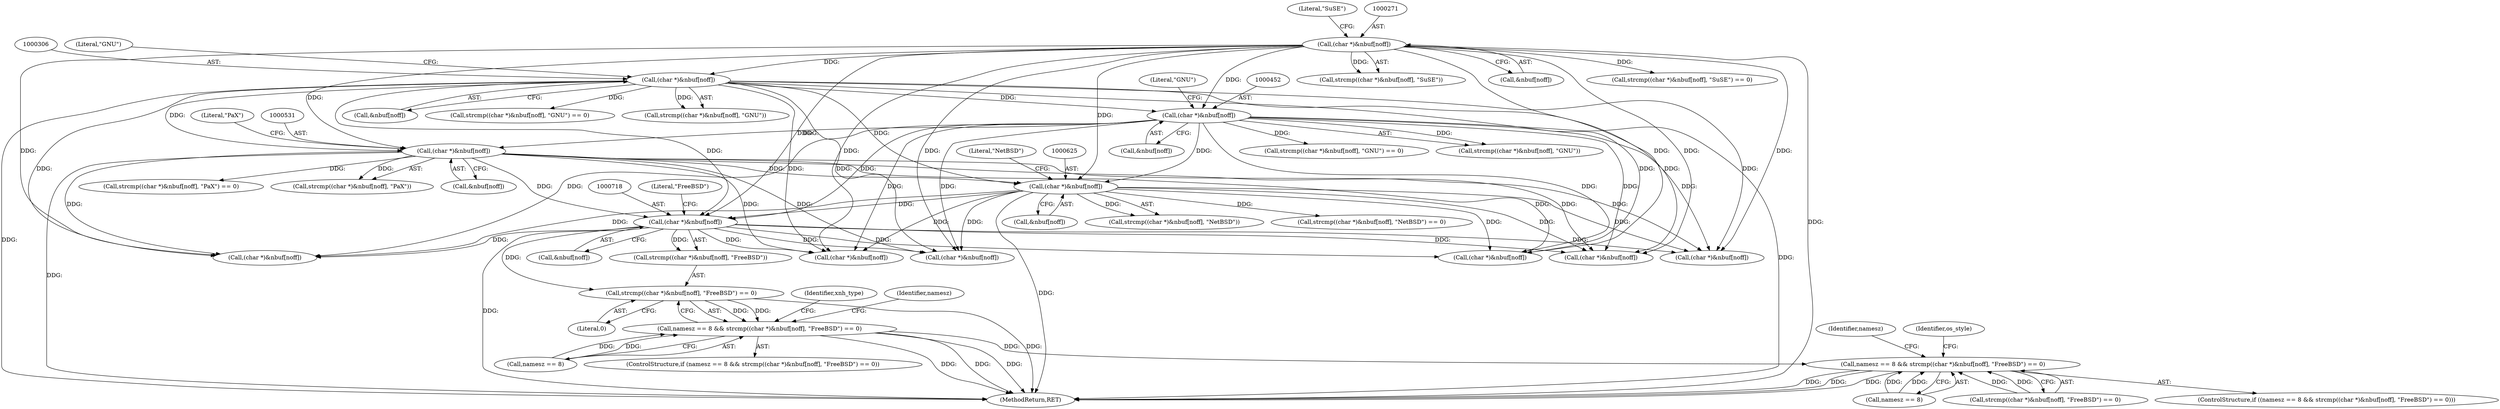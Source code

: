 digraph "0_file_b4c01141e5367f247b84dcaf6aefbb4e741842b8@API" {
"1000715" [label="(Call,strcmp((char *)&nbuf[noff], \"FreeBSD\") == 0)"];
"1000717" [label="(Call,(char *)&nbuf[noff])"];
"1000624" [label="(Call,(char *)&nbuf[noff])"];
"1000305" [label="(Call,(char *)&nbuf[noff])"];
"1000270" [label="(Call,(char *)&nbuf[noff])"];
"1000451" [label="(Call,(char *)&nbuf[noff])"];
"1000530" [label="(Call,(char *)&nbuf[noff])"];
"1000711" [label="(Call,namesz == 8 && strcmp((char *)&nbuf[noff], \"FreeBSD\") == 0)"];
"1000900" [label="(Call,namesz == 8 && strcmp((char *)&nbuf[noff], \"FreeBSD\") == 0)"];
"1000449" [label="(Call,strcmp((char *)&nbuf[noff], \"GNU\") == 0)"];
"1000528" [label="(Call,strcmp((char *)&nbuf[noff], \"PaX\") == 0)"];
"1000715" [label="(Call,strcmp((char *)&nbuf[noff], \"FreeBSD\") == 0)"];
"1000712" [label="(Call,namesz == 8)"];
"1000724" [label="(Literal,0)"];
"1000630" [label="(Literal,\"NetBSD\")"];
"1000622" [label="(Call,strcmp((char *)&nbuf[noff], \"NetBSD\") == 0)"];
"1000450" [label="(Call,strcmp((char *)&nbuf[noff], \"GNU\"))"];
"1000305" [label="(Call,(char *)&nbuf[noff])"];
"1000529" [label="(Call,strcmp((char *)&nbuf[noff], \"PaX\"))"];
"1000723" [label="(Literal,\"FreeBSD\")"];
"1000270" [label="(Call,(char *)&nbuf[noff])"];
"1000623" [label="(Call,strcmp((char *)&nbuf[noff], \"NetBSD\"))"];
"1000307" [label="(Call,&nbuf[noff])"];
"1000536" [label="(Literal,\"PaX\")"];
"1000303" [label="(Call,strcmp((char *)&nbuf[noff], \"GNU\") == 0)"];
"1000729" [label="(Identifier,xnh_type)"];
"1000716" [label="(Call,strcmp((char *)&nbuf[noff], \"FreeBSD\"))"];
"1000921" [label="(Identifier,namesz)"];
"1000530" [label="(Call,(char *)&nbuf[noff])"];
"1001237" [label="(MethodReturn,RET)"];
"1000751" [label="(Identifier,namesz)"];
"1000276" [label="(Literal,\"SuSE\")"];
"1000710" [label="(ControlStructure,if (namesz == 8 && strcmp((char *)&nbuf[noff], \"FreeBSD\") == 0))"];
"1000532" [label="(Call,&nbuf[noff])"];
"1000916" [label="(Identifier,os_style)"];
"1000887" [label="(Call,(char *)&nbuf[noff])"];
"1000795" [label="(Call,(char *)&nbuf[noff])"];
"1000904" [label="(Call,strcmp((char *)&nbuf[noff], \"FreeBSD\") == 0)"];
"1000925" [label="(Call,(char *)&nbuf[noff])"];
"1000311" [label="(Literal,\"GNU\")"];
"1000624" [label="(Call,(char *)&nbuf[noff])"];
"1000872" [label="(Call,(char *)&nbuf[noff])"];
"1000899" [label="(ControlStructure,if ((namesz == 8 && strcmp((char *)&nbuf[noff], \"FreeBSD\") == 0)))"];
"1000900" [label="(Call,namesz == 8 && strcmp((char *)&nbuf[noff], \"FreeBSD\") == 0)"];
"1000269" [label="(Call,strcmp((char *)&nbuf[noff], \"SuSE\"))"];
"1000304" [label="(Call,strcmp((char *)&nbuf[noff], \"GNU\"))"];
"1000719" [label="(Call,&nbuf[noff])"];
"1000756" [label="(Call,(char *)&nbuf[noff])"];
"1000717" [label="(Call,(char *)&nbuf[noff])"];
"1000451" [label="(Call,(char *)&nbuf[noff])"];
"1000272" [label="(Call,&nbuf[noff])"];
"1000906" [label="(Call,(char *)&nbuf[noff])"];
"1000453" [label="(Call,&nbuf[noff])"];
"1000901" [label="(Call,namesz == 8)"];
"1000457" [label="(Literal,\"GNU\")"];
"1000268" [label="(Call,strcmp((char *)&nbuf[noff], \"SuSE\") == 0)"];
"1000711" [label="(Call,namesz == 8 && strcmp((char *)&nbuf[noff], \"FreeBSD\") == 0)"];
"1000626" [label="(Call,&nbuf[noff])"];
"1000715" -> "1000711"  [label="AST: "];
"1000715" -> "1000724"  [label="CFG: "];
"1000716" -> "1000715"  [label="AST: "];
"1000724" -> "1000715"  [label="AST: "];
"1000711" -> "1000715"  [label="CFG: "];
"1000715" -> "1001237"  [label="DDG: "];
"1000715" -> "1000711"  [label="DDG: "];
"1000715" -> "1000711"  [label="DDG: "];
"1000717" -> "1000715"  [label="DDG: "];
"1000717" -> "1000716"  [label="AST: "];
"1000717" -> "1000719"  [label="CFG: "];
"1000718" -> "1000717"  [label="AST: "];
"1000719" -> "1000717"  [label="AST: "];
"1000723" -> "1000717"  [label="CFG: "];
"1000717" -> "1001237"  [label="DDG: "];
"1000717" -> "1000716"  [label="DDG: "];
"1000624" -> "1000717"  [label="DDG: "];
"1000305" -> "1000717"  [label="DDG: "];
"1000451" -> "1000717"  [label="DDG: "];
"1000270" -> "1000717"  [label="DDG: "];
"1000530" -> "1000717"  [label="DDG: "];
"1000717" -> "1000756"  [label="DDG: "];
"1000717" -> "1000795"  [label="DDG: "];
"1000717" -> "1000872"  [label="DDG: "];
"1000717" -> "1000887"  [label="DDG: "];
"1000717" -> "1000906"  [label="DDG: "];
"1000717" -> "1000925"  [label="DDG: "];
"1000624" -> "1000623"  [label="AST: "];
"1000624" -> "1000626"  [label="CFG: "];
"1000625" -> "1000624"  [label="AST: "];
"1000626" -> "1000624"  [label="AST: "];
"1000630" -> "1000624"  [label="CFG: "];
"1000624" -> "1001237"  [label="DDG: "];
"1000624" -> "1000622"  [label="DDG: "];
"1000624" -> "1000623"  [label="DDG: "];
"1000305" -> "1000624"  [label="DDG: "];
"1000451" -> "1000624"  [label="DDG: "];
"1000270" -> "1000624"  [label="DDG: "];
"1000530" -> "1000624"  [label="DDG: "];
"1000624" -> "1000756"  [label="DDG: "];
"1000624" -> "1000795"  [label="DDG: "];
"1000624" -> "1000872"  [label="DDG: "];
"1000624" -> "1000887"  [label="DDG: "];
"1000624" -> "1000906"  [label="DDG: "];
"1000624" -> "1000925"  [label="DDG: "];
"1000305" -> "1000304"  [label="AST: "];
"1000305" -> "1000307"  [label="CFG: "];
"1000306" -> "1000305"  [label="AST: "];
"1000307" -> "1000305"  [label="AST: "];
"1000311" -> "1000305"  [label="CFG: "];
"1000305" -> "1001237"  [label="DDG: "];
"1000305" -> "1000303"  [label="DDG: "];
"1000305" -> "1000304"  [label="DDG: "];
"1000270" -> "1000305"  [label="DDG: "];
"1000305" -> "1000451"  [label="DDG: "];
"1000305" -> "1000530"  [label="DDG: "];
"1000305" -> "1000756"  [label="DDG: "];
"1000305" -> "1000795"  [label="DDG: "];
"1000305" -> "1000872"  [label="DDG: "];
"1000305" -> "1000887"  [label="DDG: "];
"1000305" -> "1000906"  [label="DDG: "];
"1000305" -> "1000925"  [label="DDG: "];
"1000270" -> "1000269"  [label="AST: "];
"1000270" -> "1000272"  [label="CFG: "];
"1000271" -> "1000270"  [label="AST: "];
"1000272" -> "1000270"  [label="AST: "];
"1000276" -> "1000270"  [label="CFG: "];
"1000270" -> "1001237"  [label="DDG: "];
"1000270" -> "1000268"  [label="DDG: "];
"1000270" -> "1000269"  [label="DDG: "];
"1000270" -> "1000451"  [label="DDG: "];
"1000270" -> "1000530"  [label="DDG: "];
"1000270" -> "1000756"  [label="DDG: "];
"1000270" -> "1000795"  [label="DDG: "];
"1000270" -> "1000872"  [label="DDG: "];
"1000270" -> "1000887"  [label="DDG: "];
"1000270" -> "1000906"  [label="DDG: "];
"1000270" -> "1000925"  [label="DDG: "];
"1000451" -> "1000450"  [label="AST: "];
"1000451" -> "1000453"  [label="CFG: "];
"1000452" -> "1000451"  [label="AST: "];
"1000453" -> "1000451"  [label="AST: "];
"1000457" -> "1000451"  [label="CFG: "];
"1000451" -> "1001237"  [label="DDG: "];
"1000451" -> "1000449"  [label="DDG: "];
"1000451" -> "1000450"  [label="DDG: "];
"1000451" -> "1000530"  [label="DDG: "];
"1000451" -> "1000756"  [label="DDG: "];
"1000451" -> "1000795"  [label="DDG: "];
"1000451" -> "1000872"  [label="DDG: "];
"1000451" -> "1000887"  [label="DDG: "];
"1000451" -> "1000906"  [label="DDG: "];
"1000451" -> "1000925"  [label="DDG: "];
"1000530" -> "1000529"  [label="AST: "];
"1000530" -> "1000532"  [label="CFG: "];
"1000531" -> "1000530"  [label="AST: "];
"1000532" -> "1000530"  [label="AST: "];
"1000536" -> "1000530"  [label="CFG: "];
"1000530" -> "1001237"  [label="DDG: "];
"1000530" -> "1000528"  [label="DDG: "];
"1000530" -> "1000529"  [label="DDG: "];
"1000530" -> "1000756"  [label="DDG: "];
"1000530" -> "1000795"  [label="DDG: "];
"1000530" -> "1000872"  [label="DDG: "];
"1000530" -> "1000887"  [label="DDG: "];
"1000530" -> "1000906"  [label="DDG: "];
"1000530" -> "1000925"  [label="DDG: "];
"1000711" -> "1000710"  [label="AST: "];
"1000711" -> "1000712"  [label="CFG: "];
"1000712" -> "1000711"  [label="AST: "];
"1000729" -> "1000711"  [label="CFG: "];
"1000751" -> "1000711"  [label="CFG: "];
"1000711" -> "1001237"  [label="DDG: "];
"1000711" -> "1001237"  [label="DDG: "];
"1000711" -> "1001237"  [label="DDG: "];
"1000712" -> "1000711"  [label="DDG: "];
"1000712" -> "1000711"  [label="DDG: "];
"1000711" -> "1000900"  [label="DDG: "];
"1000900" -> "1000899"  [label="AST: "];
"1000900" -> "1000901"  [label="CFG: "];
"1000900" -> "1000904"  [label="CFG: "];
"1000901" -> "1000900"  [label="AST: "];
"1000904" -> "1000900"  [label="AST: "];
"1000916" -> "1000900"  [label="CFG: "];
"1000921" -> "1000900"  [label="CFG: "];
"1000900" -> "1001237"  [label="DDG: "];
"1000900" -> "1001237"  [label="DDG: "];
"1000900" -> "1001237"  [label="DDG: "];
"1000901" -> "1000900"  [label="DDG: "];
"1000901" -> "1000900"  [label="DDG: "];
"1000904" -> "1000900"  [label="DDG: "];
"1000904" -> "1000900"  [label="DDG: "];
}
